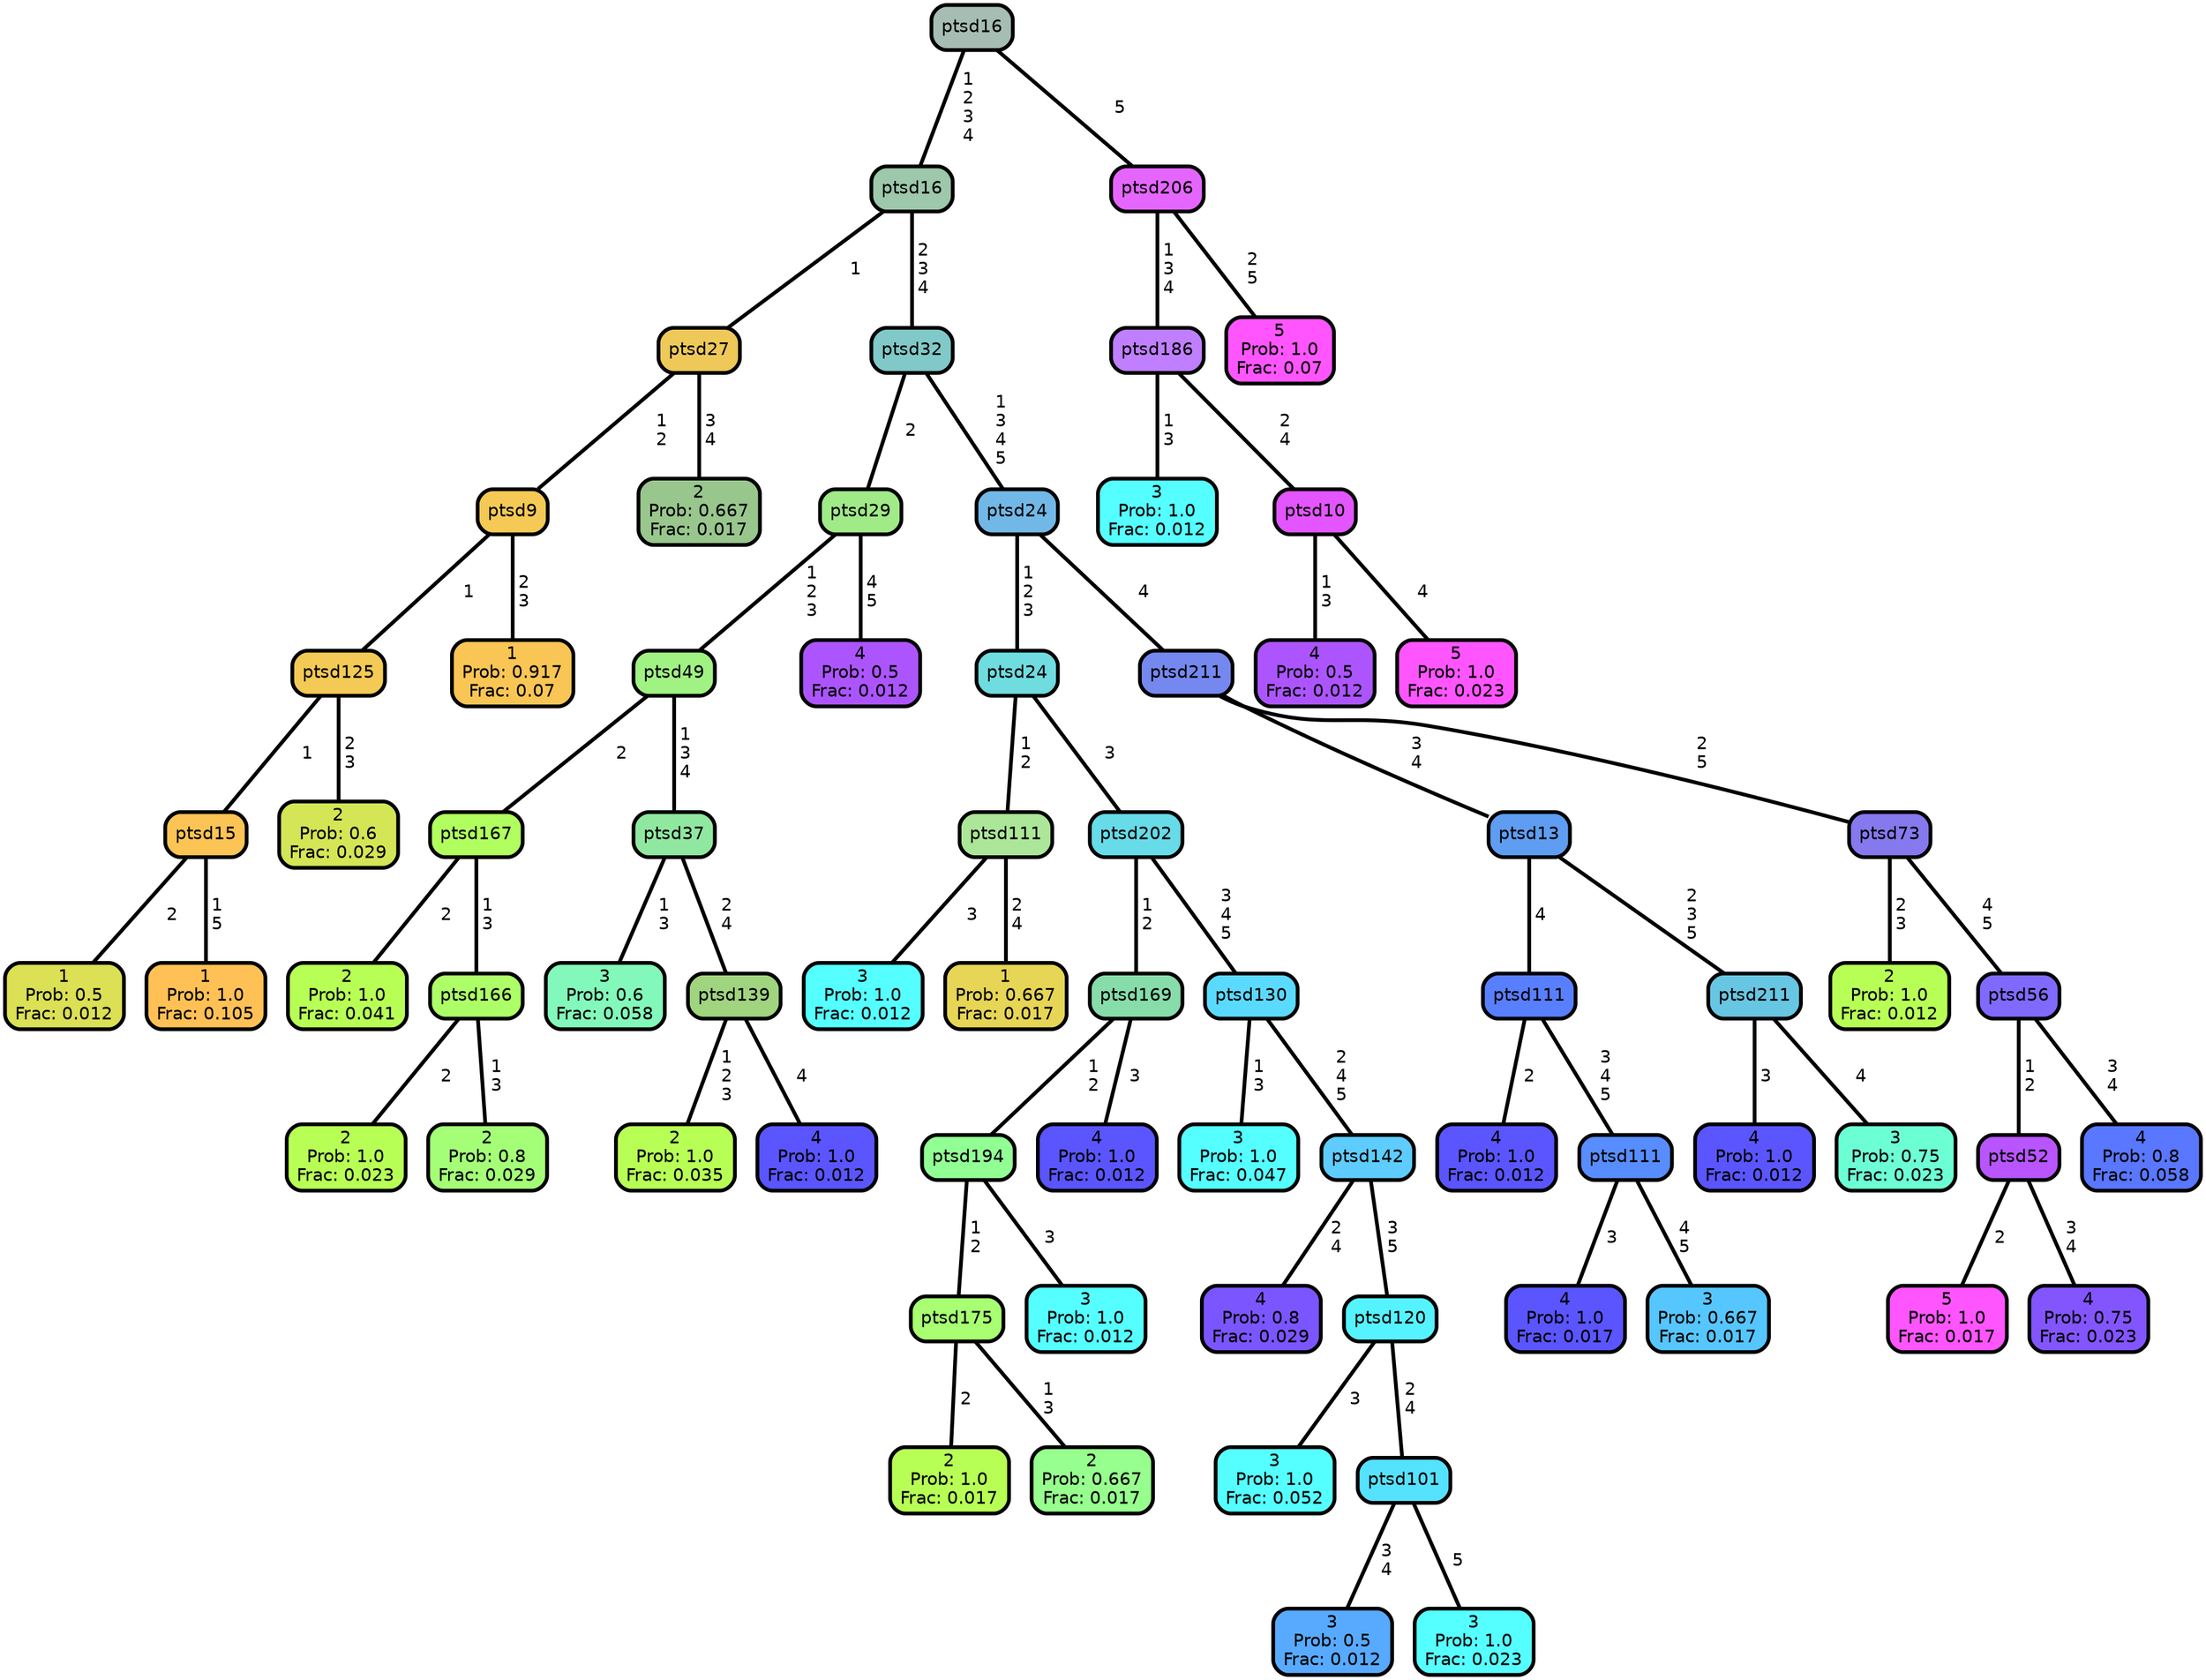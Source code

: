 graph Tree {
node [shape=box, style="filled, rounded",color="black",penwidth="3",fontcolor="black",                 fontname=helvetica] ;
graph [ranksep="0 equally", splines=straight,                 bgcolor=transparent, dpi=200] ;
edge [fontname=helvetica, color=black] ;
0 [label="1
Prob: 0.5
Frac: 0.012", fillcolor="#dbe055"] ;
1 [label="ptsd15", fillcolor="#fbc455"] ;
2 [label="1
Prob: 1.0
Frac: 0.105", fillcolor="#ffc155"] ;
3 [label="ptsd125", fillcolor="#f3ca55"] ;
4 [label="2
Prob: 0.6
Frac: 0.029", fillcolor="#d4e655"] ;
5 [label="ptsd9", fillcolor="#f5c955"] ;
6 [label="1
Prob: 0.917
Frac: 0.07", fillcolor="#f9c655"] ;
7 [label="ptsd27", fillcolor="#eec959"] ;
8 [label="2
Prob: 0.667
Frac: 0.017", fillcolor="#98c68d"] ;
9 [label="ptsd16", fillcolor="#9dc8ab"] ;
10 [label="2
Prob: 1.0
Frac: 0.041", fillcolor="#b8ff55"] ;
11 [label="ptsd167", fillcolor="#b1ff5f"] ;
12 [label="2
Prob: 1.0
Frac: 0.023", fillcolor="#b8ff55"] ;
13 [label="ptsd166", fillcolor="#adff67"] ;
14 [label="2
Prob: 0.8
Frac: 0.029", fillcolor="#a4ff77"] ;
15 [label="ptsd49", fillcolor="#a0f382"] ;
16 [label="3
Prob: 0.6
Frac: 0.058", fillcolor="#83f8bb"] ;
17 [label="ptsd37", fillcolor="#90e8a0"] ;
18 [label="2
Prob: 1.0
Frac: 0.035", fillcolor="#b8ff55"] ;
19 [label="ptsd139", fillcolor="#a0d47f"] ;
20 [label="4
Prob: 1.0
Frac: 0.012", fillcolor="#5a55ff"] ;
21 [label="ptsd29", fillcolor="#a0ea88"] ;
22 [label="4
Prob: 0.5
Frac: 0.012", fillcolor="#ac55ff"] ;
23 [label="ptsd32", fillcolor="#81c8c8"] ;
24 [label="3
Prob: 1.0
Frac: 0.012", fillcolor="#55ffff"] ;
25 [label="ptsd111", fillcolor="#ace699"] ;
26 [label="1
Prob: 0.667
Frac: 0.017", fillcolor="#e7d555"] ;
27 [label="ptsd24", fillcolor="#6fdcdf"] ;
28 [label="2
Prob: 1.0
Frac: 0.017", fillcolor="#b8ff55"] ;
29 [label="ptsd175", fillcolor="#a7ff71"] ;
30 [label="2
Prob: 0.667
Frac: 0.017", fillcolor="#97ff8d"] ;
31 [label="ptsd194", fillcolor="#92ff94"] ;
32 [label="3
Prob: 1.0
Frac: 0.012", fillcolor="#55ffff"] ;
33 [label="ptsd169", fillcolor="#87ddaa"] ;
34 [label="4
Prob: 1.0
Frac: 0.012", fillcolor="#5a55ff"] ;
35 [label="ptsd202", fillcolor="#67dbe8"] ;
36 [label="3
Prob: 1.0
Frac: 0.047", fillcolor="#55ffff"] ;
37 [label="ptsd130", fillcolor="#5bdaff"] ;
38 [label="4
Prob: 0.8
Frac: 0.029", fillcolor="#7b55ff"] ;
39 [label="ptsd142", fillcolor="#5eccff"] ;
40 [label="3
Prob: 1.0
Frac: 0.052", fillcolor="#55ffff"] ;
41 [label="ptsd120", fillcolor="#55f3ff"] ;
42 [label="3
Prob: 0.5
Frac: 0.012", fillcolor="#57aaff"] ;
43 [label="ptsd101", fillcolor="#55e2ff"] ;
44 [label="3
Prob: 1.0
Frac: 0.023", fillcolor="#55ffff"] ;
45 [label="ptsd24", fillcolor="#72b8e6"] ;
46 [label="4
Prob: 1.0
Frac: 0.012", fillcolor="#5a55ff"] ;
47 [label="ptsd111", fillcolor="#587fff"] ;
48 [label="4
Prob: 1.0
Frac: 0.017", fillcolor="#5a55ff"] ;
49 [label="ptsd111", fillcolor="#588dff"] ;
50 [label="3
Prob: 0.667
Frac: 0.017", fillcolor="#56c6ff"] ;
51 [label="ptsd13", fillcolor="#5e9df2"] ;
52 [label="4
Prob: 1.0
Frac: 0.012", fillcolor="#5a55ff"] ;
53 [label="ptsd211", fillcolor="#67c6e2"] ;
54 [label="3
Prob: 0.75
Frac: 0.023", fillcolor="#6dffd4"] ;
55 [label="ptsd211", fillcolor="#7588ef"] ;
56 [label="2
Prob: 1.0
Frac: 0.012", fillcolor="#b8ff55"] ;
57 [label="ptsd73", fillcolor="#8678ed"] ;
58 [label="5
Prob: 1.0
Frac: 0.017", fillcolor="#ff55ff"] ;
59 [label="ptsd52", fillcolor="#b855ff"] ;
60 [label="4
Prob: 0.75
Frac: 0.023", fillcolor="#8355ff"] ;
61 [label="ptsd56", fillcolor="#8069ff"] ;
62 [label="4
Prob: 0.8
Frac: 0.058", fillcolor="#5977ff"] ;
63 [label="ptsd16", fillcolor="#a6bdb4"] ;
64 [label="3
Prob: 1.0
Frac: 0.012", fillcolor="#55ffff"] ;
65 [label="ptsd186", fillcolor="#bf7fff"] ;
66 [label="4
Prob: 0.5
Frac: 0.012", fillcolor="#ac55ff"] ;
67 [label="ptsd10", fillcolor="#e355ff"] ;
68 [label="5
Prob: 1.0
Frac: 0.023", fillcolor="#ff55ff"] ;
69 [label="ptsd206", fillcolor="#e566ff"] ;
70 [label="5
Prob: 1.0
Frac: 0.07", fillcolor="#ff55ff"] ;
1 -- 0 [label=" 2",penwidth=3] ;
1 -- 2 [label=" 1\n 5",penwidth=3] ;
3 -- 1 [label=" 1",penwidth=3] ;
3 -- 4 [label=" 2\n 3",penwidth=3] ;
5 -- 3 [label=" 1",penwidth=3] ;
5 -- 6 [label=" 2\n 3",penwidth=3] ;
7 -- 5 [label=" 1\n 2",penwidth=3] ;
7 -- 8 [label=" 3\n 4",penwidth=3] ;
9 -- 7 [label=" 1",penwidth=3] ;
9 -- 23 [label=" 2\n 3\n 4",penwidth=3] ;
11 -- 10 [label=" 2",penwidth=3] ;
11 -- 13 [label=" 1\n 3",penwidth=3] ;
13 -- 12 [label=" 2",penwidth=3] ;
13 -- 14 [label=" 1\n 3",penwidth=3] ;
15 -- 11 [label=" 2",penwidth=3] ;
15 -- 17 [label=" 1\n 3\n 4",penwidth=3] ;
17 -- 16 [label=" 1\n 3",penwidth=3] ;
17 -- 19 [label=" 2\n 4",penwidth=3] ;
19 -- 18 [label=" 1\n 2\n 3",penwidth=3] ;
19 -- 20 [label=" 4",penwidth=3] ;
21 -- 15 [label=" 1\n 2\n 3",penwidth=3] ;
21 -- 22 [label=" 4\n 5",penwidth=3] ;
23 -- 21 [label=" 2",penwidth=3] ;
23 -- 45 [label=" 1\n 3\n 4\n 5",penwidth=3] ;
25 -- 24 [label=" 3",penwidth=3] ;
25 -- 26 [label=" 2\n 4",penwidth=3] ;
27 -- 25 [label=" 1\n 2",penwidth=3] ;
27 -- 35 [label=" 3",penwidth=3] ;
29 -- 28 [label=" 2",penwidth=3] ;
29 -- 30 [label=" 1\n 3",penwidth=3] ;
31 -- 29 [label=" 1\n 2",penwidth=3] ;
31 -- 32 [label=" 3",penwidth=3] ;
33 -- 31 [label=" 1\n 2",penwidth=3] ;
33 -- 34 [label=" 3",penwidth=3] ;
35 -- 33 [label=" 1\n 2",penwidth=3] ;
35 -- 37 [label=" 3\n 4\n 5",penwidth=3] ;
37 -- 36 [label=" 1\n 3",penwidth=3] ;
37 -- 39 [label=" 2\n 4\n 5",penwidth=3] ;
39 -- 38 [label=" 2\n 4",penwidth=3] ;
39 -- 41 [label=" 3\n 5",penwidth=3] ;
41 -- 40 [label=" 3",penwidth=3] ;
41 -- 43 [label=" 2\n 4",penwidth=3] ;
43 -- 42 [label=" 3\n 4",penwidth=3] ;
43 -- 44 [label=" 5",penwidth=3] ;
45 -- 27 [label=" 1\n 2\n 3",penwidth=3] ;
45 -- 55 [label=" 4",penwidth=3] ;
47 -- 46 [label=" 2",penwidth=3] ;
47 -- 49 [label=" 3\n 4\n 5",penwidth=3] ;
49 -- 48 [label=" 3",penwidth=3] ;
49 -- 50 [label=" 4\n 5",penwidth=3] ;
51 -- 47 [label=" 4",penwidth=3] ;
51 -- 53 [label=" 2\n 3\n 5",penwidth=3] ;
53 -- 52 [label=" 3",penwidth=3] ;
53 -- 54 [label=" 4",penwidth=3] ;
55 -- 51 [label=" 3\n 4",penwidth=3] ;
55 -- 57 [label=" 2\n 5",penwidth=3] ;
57 -- 56 [label=" 2\n 3",penwidth=3] ;
57 -- 61 [label=" 4\n 5",penwidth=3] ;
59 -- 58 [label=" 2",penwidth=3] ;
59 -- 60 [label=" 3\n 4",penwidth=3] ;
61 -- 59 [label=" 1\n 2",penwidth=3] ;
61 -- 62 [label=" 3\n 4",penwidth=3] ;
63 -- 9 [label=" 1\n 2\n 3\n 4",penwidth=3] ;
63 -- 69 [label=" 5",penwidth=3] ;
65 -- 64 [label=" 1\n 3",penwidth=3] ;
65 -- 67 [label=" 2\n 4",penwidth=3] ;
67 -- 66 [label=" 1\n 3",penwidth=3] ;
67 -- 68 [label=" 4",penwidth=3] ;
69 -- 65 [label=" 1\n 3\n 4",penwidth=3] ;
69 -- 70 [label=" 2\n 5",penwidth=3] ;
{rank = same;}}